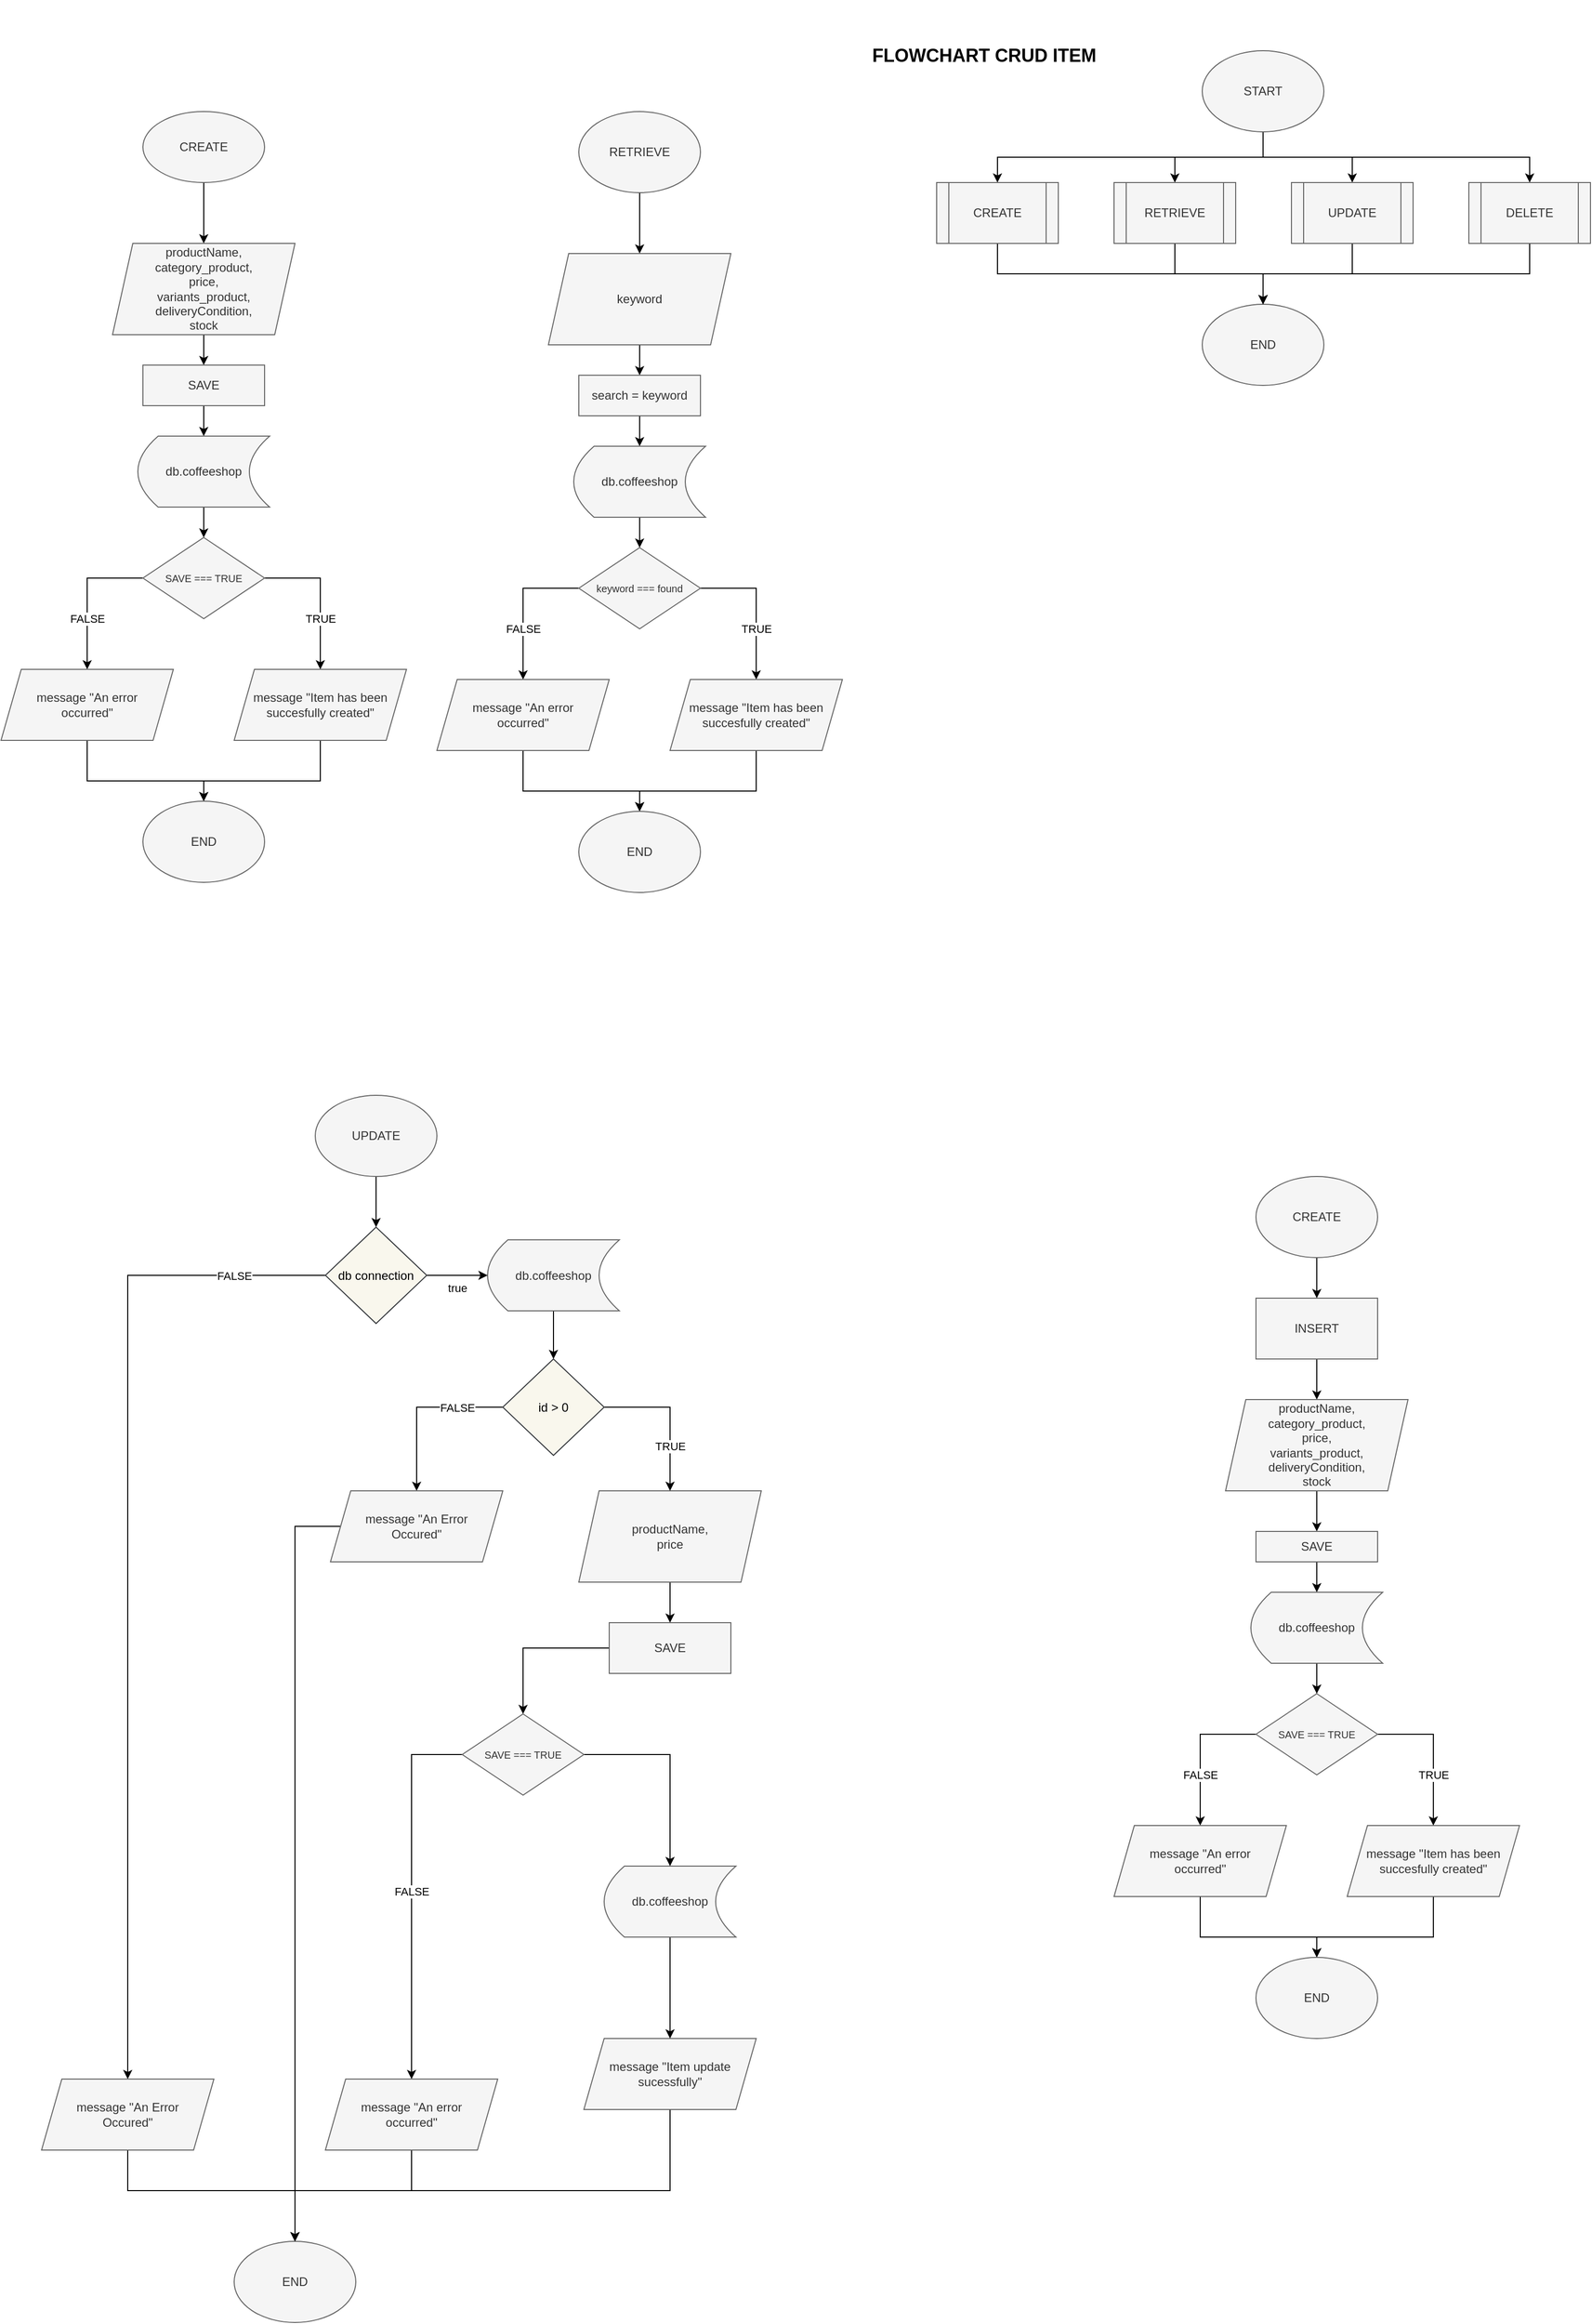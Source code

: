 <mxfile>
    <diagram id="DQStbxsAOq7NAe4iCkHE" name="CRUD ITEM">
        <mxGraphModel dx="1680" dy="622" grid="1" gridSize="10" guides="1" tooltips="1" connect="1" arrows="1" fold="1" page="1" pageScale="1" pageWidth="850" pageHeight="1100" math="0" shadow="0">
            <root>
                <mxCell id="0"/>
                <mxCell id="1" parent="0"/>
                <mxCell id="38" value="" style="edgeStyle=orthogonalEdgeStyle;rounded=0;orthogonalLoop=1;jettySize=auto;html=1;" edge="1" parent="1" source="3" target="35">
                    <mxGeometry relative="1" as="geometry"/>
                </mxCell>
                <mxCell id="3" value="UPDATE" style="ellipse;whiteSpace=wrap;html=1;fillColor=#f5f5f5;strokeColor=#666666;fontColor=#333333;" vertex="1" parent="1">
                    <mxGeometry x="-510" y="1080" width="120" height="80" as="geometry"/>
                </mxCell>
                <mxCell id="28" value="" style="edgeStyle=orthogonalEdgeStyle;rounded=0;orthogonalLoop=1;jettySize=auto;html=1;" edge="1" parent="1" source="4" target="5">
                    <mxGeometry relative="1" as="geometry"/>
                </mxCell>
                <mxCell id="4" value="productName,&lt;br&gt;price" style="shape=parallelogram;perimeter=parallelogramPerimeter;whiteSpace=wrap;html=1;fixedSize=1;fillColor=#f5f5f5;strokeColor=#666666;fontColor=#333333;" vertex="1" parent="1">
                    <mxGeometry x="-250" y="1470" width="180" height="90" as="geometry"/>
                </mxCell>
                <mxCell id="62" style="edgeStyle=orthogonalEdgeStyle;rounded=0;orthogonalLoop=1;jettySize=auto;html=1;exitX=0;exitY=0.5;exitDx=0;exitDy=0;entryX=0.5;entryY=0;entryDx=0;entryDy=0;" edge="1" parent="1" source="5" target="49">
                    <mxGeometry relative="1" as="geometry"/>
                </mxCell>
                <mxCell id="5" value="SAVE" style="rounded=0;whiteSpace=wrap;html=1;fillColor=#f5f5f5;strokeColor=#666666;fontColor=#333333;" vertex="1" parent="1">
                    <mxGeometry x="-220" y="1600" width="120" height="50" as="geometry"/>
                </mxCell>
                <mxCell id="31" style="edgeStyle=orthogonalEdgeStyle;rounded=0;orthogonalLoop=1;jettySize=auto;html=1;exitX=0.5;exitY=1;exitDx=0;exitDy=0;" edge="1" parent="1" source="8">
                    <mxGeometry relative="1" as="geometry">
                        <Array as="points">
                            <mxPoint x="-160" y="2160"/>
                            <mxPoint x="-530" y="2160"/>
                        </Array>
                        <mxPoint x="-530" y="2210" as="targetPoint"/>
                    </mxGeometry>
                </mxCell>
                <mxCell id="8" value="message &quot;Item update sucessfully&quot;" style="shape=parallelogram;perimeter=parallelogramPerimeter;whiteSpace=wrap;html=1;fixedSize=1;fillColor=#f5f5f5;strokeColor=#666666;fontColor=#333333;spacingLeft=0;spacingRight=0;spacing=2;spacingTop=0;" vertex="1" parent="1">
                    <mxGeometry x="-245" y="2010" width="170" height="70" as="geometry"/>
                </mxCell>
                <mxCell id="12" value="END" style="ellipse;whiteSpace=wrap;html=1;fillColor=#f5f5f5;strokeColor=#666666;fontColor=#333333;" vertex="1" parent="1">
                    <mxGeometry x="-590" y="2210" width="120" height="80" as="geometry"/>
                </mxCell>
                <mxCell id="RliZh8HhmJAwi-Iu12gq-20" value="&lt;font style=&quot;font-size: 18px&quot;&gt;&lt;b&gt;FLOWCHART CRUD ITEM&lt;/b&gt;&lt;/font&gt;" style="text;html=1;strokeColor=none;fillColor=none;align=center;verticalAlign=middle;whiteSpace=wrap;rounded=0;" parent="1" vertex="1">
                    <mxGeometry x="20" width="260" height="110" as="geometry"/>
                </mxCell>
                <mxCell id="61" value="" style="edgeStyle=orthogonalEdgeStyle;rounded=0;orthogonalLoop=1;jettySize=auto;html=1;" edge="1" parent="1" source="RliZh8HhmJAwi-Iu12gq-21" target="8">
                    <mxGeometry relative="1" as="geometry"/>
                </mxCell>
                <mxCell id="RliZh8HhmJAwi-Iu12gq-21" value="db.coffeeshop" style="shape=dataStorage;whiteSpace=wrap;html=1;fixedSize=1;fillColor=#f5f5f5;strokeColor=#666666;fontColor=#333333;" vertex="1" parent="1">
                    <mxGeometry x="-225" y="1840" width="130" height="70" as="geometry"/>
                </mxCell>
                <mxCell id="RliZh8HhmJAwi-Iu12gq-30" style="edgeStyle=orthogonalEdgeStyle;rounded=0;orthogonalLoop=1;jettySize=auto;html=1;exitX=0.5;exitY=1;exitDx=0;exitDy=0;" parent="1" source="RliZh8HhmJAwi-Iu12gq-24" target="RliZh8HhmJAwi-Iu12gq-26" edge="1">
                    <mxGeometry relative="1" as="geometry"/>
                </mxCell>
                <mxCell id="RliZh8HhmJAwi-Iu12gq-31" style="edgeStyle=orthogonalEdgeStyle;rounded=0;orthogonalLoop=1;jettySize=auto;html=1;exitX=0.5;exitY=1;exitDx=0;exitDy=0;" parent="1" source="RliZh8HhmJAwi-Iu12gq-24" target="RliZh8HhmJAwi-Iu12gq-27" edge="1">
                    <mxGeometry relative="1" as="geometry"/>
                </mxCell>
                <mxCell id="RliZh8HhmJAwi-Iu12gq-32" style="edgeStyle=orthogonalEdgeStyle;rounded=0;orthogonalLoop=1;jettySize=auto;html=1;exitX=0.5;exitY=1;exitDx=0;exitDy=0;entryX=0.5;entryY=0;entryDx=0;entryDy=0;" parent="1" source="RliZh8HhmJAwi-Iu12gq-24" target="RliZh8HhmJAwi-Iu12gq-28" edge="1">
                    <mxGeometry relative="1" as="geometry"/>
                </mxCell>
                <mxCell id="RliZh8HhmJAwi-Iu12gq-33" style="edgeStyle=orthogonalEdgeStyle;rounded=0;orthogonalLoop=1;jettySize=auto;html=1;exitX=0.5;exitY=1;exitDx=0;exitDy=0;entryX=0.5;entryY=0;entryDx=0;entryDy=0;" parent="1" source="RliZh8HhmJAwi-Iu12gq-24" target="RliZh8HhmJAwi-Iu12gq-29" edge="1">
                    <mxGeometry relative="1" as="geometry"/>
                </mxCell>
                <mxCell id="RliZh8HhmJAwi-Iu12gq-24" value="START" style="ellipse;whiteSpace=wrap;html=1;fillColor=#f5f5f5;strokeColor=#666666;fontColor=#333333;" parent="1" vertex="1">
                    <mxGeometry x="365" y="50" width="120" height="80" as="geometry"/>
                </mxCell>
                <mxCell id="RliZh8HhmJAwi-Iu12gq-25" value="END" style="ellipse;whiteSpace=wrap;html=1;fillColor=#f5f5f5;strokeColor=#666666;fontColor=#333333;" parent="1" vertex="1">
                    <mxGeometry x="365" y="300" width="120" height="80" as="geometry"/>
                </mxCell>
                <mxCell id="RliZh8HhmJAwi-Iu12gq-34" style="edgeStyle=orthogonalEdgeStyle;rounded=0;orthogonalLoop=1;jettySize=auto;html=1;exitX=0.5;exitY=1;exitDx=0;exitDy=0;" parent="1" source="RliZh8HhmJAwi-Iu12gq-26" target="RliZh8HhmJAwi-Iu12gq-25" edge="1">
                    <mxGeometry relative="1" as="geometry"/>
                </mxCell>
                <mxCell id="RliZh8HhmJAwi-Iu12gq-26" value="CREATE" style="shape=process;whiteSpace=wrap;html=1;backgroundOutline=1;fillColor=#f5f5f5;strokeColor=#666666;fontColor=#333333;" parent="1" vertex="1">
                    <mxGeometry x="103" y="180" width="120" height="60" as="geometry"/>
                </mxCell>
                <mxCell id="RliZh8HhmJAwi-Iu12gq-36" style="edgeStyle=orthogonalEdgeStyle;rounded=0;orthogonalLoop=1;jettySize=auto;html=1;exitX=0.5;exitY=1;exitDx=0;exitDy=0;entryX=0.5;entryY=0;entryDx=0;entryDy=0;" parent="1" source="RliZh8HhmJAwi-Iu12gq-27" target="RliZh8HhmJAwi-Iu12gq-25" edge="1">
                    <mxGeometry relative="1" as="geometry"/>
                </mxCell>
                <mxCell id="RliZh8HhmJAwi-Iu12gq-27" value="RETRIEVE" style="shape=process;whiteSpace=wrap;html=1;backgroundOutline=1;fillColor=#f5f5f5;strokeColor=#666666;fontColor=#333333;" parent="1" vertex="1">
                    <mxGeometry x="278" y="180" width="120" height="60" as="geometry"/>
                </mxCell>
                <mxCell id="RliZh8HhmJAwi-Iu12gq-37" style="edgeStyle=orthogonalEdgeStyle;rounded=0;orthogonalLoop=1;jettySize=auto;html=1;entryX=0.5;entryY=0;entryDx=0;entryDy=0;" parent="1" source="RliZh8HhmJAwi-Iu12gq-28" target="RliZh8HhmJAwi-Iu12gq-25" edge="1">
                    <mxGeometry relative="1" as="geometry"/>
                </mxCell>
                <mxCell id="RliZh8HhmJAwi-Iu12gq-28" value="UPDATE" style="shape=process;whiteSpace=wrap;html=1;backgroundOutline=1;fillColor=#f5f5f5;strokeColor=#666666;fontColor=#333333;" parent="1" vertex="1">
                    <mxGeometry x="453" y="180" width="120" height="60" as="geometry"/>
                </mxCell>
                <mxCell id="RliZh8HhmJAwi-Iu12gq-39" style="edgeStyle=orthogonalEdgeStyle;rounded=0;orthogonalLoop=1;jettySize=auto;html=1;exitX=0.5;exitY=1;exitDx=0;exitDy=0;entryX=0.5;entryY=0;entryDx=0;entryDy=0;" parent="1" source="RliZh8HhmJAwi-Iu12gq-29" target="RliZh8HhmJAwi-Iu12gq-25" edge="1">
                    <mxGeometry relative="1" as="geometry"/>
                </mxCell>
                <mxCell id="RliZh8HhmJAwi-Iu12gq-29" value="DELETE" style="shape=process;whiteSpace=wrap;html=1;backgroundOutline=1;fillColor=#f5f5f5;strokeColor=#666666;fontColor=#333333;" parent="1" vertex="1">
                    <mxGeometry x="628" y="180" width="120" height="60" as="geometry"/>
                </mxCell>
                <mxCell id="21" value="" style="edgeStyle=orthogonalEdgeStyle;rounded=0;orthogonalLoop=1;jettySize=auto;html=1;" edge="1" parent="1" source="6QCV8uyCTmlak0vYvRfF-23" target="6QCV8uyCTmlak0vYvRfF-25">
                    <mxGeometry relative="1" as="geometry"/>
                </mxCell>
                <mxCell id="6QCV8uyCTmlak0vYvRfF-23" value="CREATE" style="ellipse;whiteSpace=wrap;html=1;fillColor=#f5f5f5;strokeColor=#666666;fontColor=#333333;" parent="1" vertex="1">
                    <mxGeometry x="-680" y="110" width="120" height="70" as="geometry"/>
                </mxCell>
                <mxCell id="6QCV8uyCTmlak0vYvRfF-24" style="edgeStyle=orthogonalEdgeStyle;rounded=0;orthogonalLoop=1;jettySize=auto;html=1;exitX=0.5;exitY=1;exitDx=0;exitDy=0;" parent="1" source="6QCV8uyCTmlak0vYvRfF-25" target="6QCV8uyCTmlak0vYvRfF-27" edge="1">
                    <mxGeometry relative="1" as="geometry"/>
                </mxCell>
                <mxCell id="6QCV8uyCTmlak0vYvRfF-25" value="productName,&lt;br&gt;category_product,&lt;br&gt;price,&lt;br&gt;variants_product,&lt;br&gt;deliveryCondition,&lt;br&gt;stock" style="shape=parallelogram;perimeter=parallelogramPerimeter;whiteSpace=wrap;html=1;fixedSize=1;fillColor=#f5f5f5;strokeColor=#666666;fontColor=#333333;" parent="1" vertex="1">
                    <mxGeometry x="-710" y="240" width="180" height="90" as="geometry"/>
                </mxCell>
                <mxCell id="6QCV8uyCTmlak0vYvRfF-26" style="edgeStyle=orthogonalEdgeStyle;rounded=0;orthogonalLoop=1;jettySize=auto;html=1;exitX=0.5;exitY=1;exitDx=0;exitDy=0;" parent="1" source="6QCV8uyCTmlak0vYvRfF-27" edge="1">
                    <mxGeometry relative="1" as="geometry">
                        <mxPoint x="-620" y="430" as="targetPoint"/>
                    </mxGeometry>
                </mxCell>
                <mxCell id="6QCV8uyCTmlak0vYvRfF-27" value="SAVE" style="rounded=0;whiteSpace=wrap;html=1;fillColor=#f5f5f5;strokeColor=#666666;fontColor=#333333;" parent="1" vertex="1">
                    <mxGeometry x="-680" y="360" width="120" height="40" as="geometry"/>
                </mxCell>
                <mxCell id="6QCV8uyCTmlak0vYvRfF-28" value="FALSE" style="edgeStyle=orthogonalEdgeStyle;rounded=0;orthogonalLoop=1;jettySize=auto;html=1;exitX=0;exitY=0.5;exitDx=0;exitDy=0;" parent="1" source="6QCV8uyCTmlak0vYvRfF-30" target="6QCV8uyCTmlak0vYvRfF-34" edge="1">
                    <mxGeometry x="0.31" relative="1" as="geometry">
                        <mxPoint as="offset"/>
                    </mxGeometry>
                </mxCell>
                <mxCell id="6QCV8uyCTmlak0vYvRfF-29" value="TRUE" style="edgeStyle=orthogonalEdgeStyle;rounded=0;orthogonalLoop=1;jettySize=auto;html=1;exitX=1;exitY=0.5;exitDx=0;exitDy=0;" parent="1" source="6QCV8uyCTmlak0vYvRfF-30" target="6QCV8uyCTmlak0vYvRfF-32" edge="1">
                    <mxGeometry x="0.31" relative="1" as="geometry">
                        <mxPoint as="offset"/>
                    </mxGeometry>
                </mxCell>
                <mxCell id="6QCV8uyCTmlak0vYvRfF-30" value="&lt;font style=&quot;font-size: 10px&quot;&gt;SAVE === TRUE&lt;/font&gt;" style="rhombus;whiteSpace=wrap;html=1;fillColor=#f5f5f5;strokeColor=#666666;fontColor=#333333;" parent="1" vertex="1">
                    <mxGeometry x="-680" y="530" width="120" height="80" as="geometry"/>
                </mxCell>
                <mxCell id="6QCV8uyCTmlak0vYvRfF-31" style="edgeStyle=orthogonalEdgeStyle;rounded=0;orthogonalLoop=1;jettySize=auto;html=1;" parent="1" source="6QCV8uyCTmlak0vYvRfF-32" target="6QCV8uyCTmlak0vYvRfF-35" edge="1">
                    <mxGeometry relative="1" as="geometry">
                        <Array as="points">
                            <mxPoint x="-505" y="770"/>
                            <mxPoint x="-620" y="770"/>
                        </Array>
                    </mxGeometry>
                </mxCell>
                <mxCell id="6QCV8uyCTmlak0vYvRfF-32" value="message &quot;Item has been succesfully created&quot;" style="shape=parallelogram;perimeter=parallelogramPerimeter;whiteSpace=wrap;html=1;fixedSize=1;fillColor=#f5f5f5;strokeColor=#666666;fontColor=#333333;spacingLeft=0;spacingRight=0;spacing=2;spacingTop=0;" parent="1" vertex="1">
                    <mxGeometry x="-590" y="660" width="170" height="70" as="geometry"/>
                </mxCell>
                <mxCell id="6QCV8uyCTmlak0vYvRfF-33" style="edgeStyle=orthogonalEdgeStyle;rounded=0;orthogonalLoop=1;jettySize=auto;html=1;" parent="1" source="6QCV8uyCTmlak0vYvRfF-34" target="6QCV8uyCTmlak0vYvRfF-35" edge="1">
                    <mxGeometry relative="1" as="geometry">
                        <Array as="points">
                            <mxPoint x="-735" y="770"/>
                            <mxPoint x="-620" y="770"/>
                        </Array>
                    </mxGeometry>
                </mxCell>
                <mxCell id="6QCV8uyCTmlak0vYvRfF-34" value="message &quot;An error &lt;br&gt;occurred&quot;" style="shape=parallelogram;perimeter=parallelogramPerimeter;whiteSpace=wrap;html=1;fixedSize=1;fillColor=#f5f5f5;strokeColor=#666666;fontColor=#333333;spacingLeft=0;spacingRight=0;spacing=2;spacingTop=0;" parent="1" vertex="1">
                    <mxGeometry x="-820" y="660" width="170" height="70" as="geometry"/>
                </mxCell>
                <mxCell id="6QCV8uyCTmlak0vYvRfF-35" value="END" style="ellipse;whiteSpace=wrap;html=1;fillColor=#f5f5f5;strokeColor=#666666;fontColor=#333333;" parent="1" vertex="1">
                    <mxGeometry x="-680" y="790" width="120" height="80" as="geometry"/>
                </mxCell>
                <mxCell id="6QCV8uyCTmlak0vYvRfF-36" value="" style="edgeStyle=orthogonalEdgeStyle;rounded=0;orthogonalLoop=1;jettySize=auto;html=1;" parent="1" source="6QCV8uyCTmlak0vYvRfF-37" target="6QCV8uyCTmlak0vYvRfF-30" edge="1">
                    <mxGeometry relative="1" as="geometry"/>
                </mxCell>
                <mxCell id="6QCV8uyCTmlak0vYvRfF-37" value="db.coffeeshop" style="shape=dataStorage;whiteSpace=wrap;html=1;fixedSize=1;fillColor=#f5f5f5;strokeColor=#666666;fontColor=#333333;" parent="1" vertex="1">
                    <mxGeometry x="-685" y="430" width="130" height="70" as="geometry"/>
                </mxCell>
                <mxCell id="22" value="" style="edgeStyle=orthogonalEdgeStyle;rounded=0;orthogonalLoop=1;jettySize=auto;html=1;" edge="1" parent="1" source="6QCV8uyCTmlak0vYvRfF-41" target="6QCV8uyCTmlak0vYvRfF-43">
                    <mxGeometry relative="1" as="geometry"/>
                </mxCell>
                <mxCell id="6QCV8uyCTmlak0vYvRfF-41" value="RETRIEVE" style="ellipse;whiteSpace=wrap;html=1;fillColor=#f5f5f5;strokeColor=#666666;fontColor=#333333;" parent="1" vertex="1">
                    <mxGeometry x="-250" y="110" width="120" height="80" as="geometry"/>
                </mxCell>
                <mxCell id="6QCV8uyCTmlak0vYvRfF-42" style="edgeStyle=orthogonalEdgeStyle;rounded=0;orthogonalLoop=1;jettySize=auto;html=1;exitX=0.5;exitY=1;exitDx=0;exitDy=0;" parent="1" source="6QCV8uyCTmlak0vYvRfF-43" target="6QCV8uyCTmlak0vYvRfF-45" edge="1">
                    <mxGeometry relative="1" as="geometry"/>
                </mxCell>
                <mxCell id="6QCV8uyCTmlak0vYvRfF-43" value="keyword" style="shape=parallelogram;perimeter=parallelogramPerimeter;whiteSpace=wrap;html=1;fixedSize=1;fillColor=#f5f5f5;strokeColor=#666666;fontColor=#333333;" parent="1" vertex="1">
                    <mxGeometry x="-280" y="250" width="180" height="90" as="geometry"/>
                </mxCell>
                <mxCell id="6QCV8uyCTmlak0vYvRfF-44" style="edgeStyle=orthogonalEdgeStyle;rounded=0;orthogonalLoop=1;jettySize=auto;html=1;exitX=0.5;exitY=1;exitDx=0;exitDy=0;" parent="1" source="6QCV8uyCTmlak0vYvRfF-45" edge="1">
                    <mxGeometry relative="1" as="geometry">
                        <mxPoint x="-190" y="440" as="targetPoint"/>
                    </mxGeometry>
                </mxCell>
                <mxCell id="6QCV8uyCTmlak0vYvRfF-45" value="search = keyword" style="rounded=0;whiteSpace=wrap;html=1;fillColor=#f5f5f5;strokeColor=#666666;fontColor=#333333;" parent="1" vertex="1">
                    <mxGeometry x="-250" y="370" width="120" height="40" as="geometry"/>
                </mxCell>
                <mxCell id="6QCV8uyCTmlak0vYvRfF-46" value="FALSE" style="edgeStyle=orthogonalEdgeStyle;rounded=0;orthogonalLoop=1;jettySize=auto;html=1;exitX=0;exitY=0.5;exitDx=0;exitDy=0;" parent="1" source="6QCV8uyCTmlak0vYvRfF-48" target="6QCV8uyCTmlak0vYvRfF-52" edge="1">
                    <mxGeometry x="0.31" relative="1" as="geometry">
                        <mxPoint as="offset"/>
                    </mxGeometry>
                </mxCell>
                <mxCell id="6QCV8uyCTmlak0vYvRfF-47" value="TRUE" style="edgeStyle=orthogonalEdgeStyle;rounded=0;orthogonalLoop=1;jettySize=auto;html=1;exitX=1;exitY=0.5;exitDx=0;exitDy=0;" parent="1" source="6QCV8uyCTmlak0vYvRfF-48" target="6QCV8uyCTmlak0vYvRfF-50" edge="1">
                    <mxGeometry x="0.31" relative="1" as="geometry">
                        <mxPoint as="offset"/>
                    </mxGeometry>
                </mxCell>
                <mxCell id="6QCV8uyCTmlak0vYvRfF-48" value="&lt;font style=&quot;font-size: 10px&quot;&gt;keyword === found&lt;/font&gt;" style="rhombus;whiteSpace=wrap;html=1;fillColor=#f5f5f5;strokeColor=#666666;fontColor=#333333;" parent="1" vertex="1">
                    <mxGeometry x="-250" y="540" width="120" height="80" as="geometry"/>
                </mxCell>
                <mxCell id="6QCV8uyCTmlak0vYvRfF-49" style="edgeStyle=orthogonalEdgeStyle;rounded=0;orthogonalLoop=1;jettySize=auto;html=1;" parent="1" source="6QCV8uyCTmlak0vYvRfF-50" target="6QCV8uyCTmlak0vYvRfF-53" edge="1">
                    <mxGeometry relative="1" as="geometry">
                        <Array as="points">
                            <mxPoint x="-75" y="780"/>
                            <mxPoint x="-190" y="780"/>
                        </Array>
                    </mxGeometry>
                </mxCell>
                <mxCell id="6QCV8uyCTmlak0vYvRfF-50" value="message &quot;Item has been succesfully created&quot;" style="shape=parallelogram;perimeter=parallelogramPerimeter;whiteSpace=wrap;html=1;fixedSize=1;fillColor=#f5f5f5;strokeColor=#666666;fontColor=#333333;spacingLeft=0;spacingRight=0;spacing=2;spacingTop=0;" parent="1" vertex="1">
                    <mxGeometry x="-160" y="670" width="170" height="70" as="geometry"/>
                </mxCell>
                <mxCell id="6QCV8uyCTmlak0vYvRfF-51" style="edgeStyle=orthogonalEdgeStyle;rounded=0;orthogonalLoop=1;jettySize=auto;html=1;" parent="1" source="6QCV8uyCTmlak0vYvRfF-52" target="6QCV8uyCTmlak0vYvRfF-53" edge="1">
                    <mxGeometry relative="1" as="geometry">
                        <Array as="points">
                            <mxPoint x="-305" y="780"/>
                            <mxPoint x="-190" y="780"/>
                        </Array>
                    </mxGeometry>
                </mxCell>
                <mxCell id="6QCV8uyCTmlak0vYvRfF-52" value="message &quot;An error &lt;br&gt;occurred&quot;" style="shape=parallelogram;perimeter=parallelogramPerimeter;whiteSpace=wrap;html=1;fixedSize=1;fillColor=#f5f5f5;strokeColor=#666666;fontColor=#333333;spacingLeft=0;spacingRight=0;spacing=2;spacingTop=0;" parent="1" vertex="1">
                    <mxGeometry x="-390" y="670" width="170" height="70" as="geometry"/>
                </mxCell>
                <mxCell id="6QCV8uyCTmlak0vYvRfF-53" value="END" style="ellipse;whiteSpace=wrap;html=1;fillColor=#f5f5f5;strokeColor=#666666;fontColor=#333333;" parent="1" vertex="1">
                    <mxGeometry x="-250" y="800" width="120" height="80" as="geometry"/>
                </mxCell>
                <mxCell id="6QCV8uyCTmlak0vYvRfF-54" value="" style="edgeStyle=orthogonalEdgeStyle;rounded=0;orthogonalLoop=1;jettySize=auto;html=1;" parent="1" source="6QCV8uyCTmlak0vYvRfF-55" target="6QCV8uyCTmlak0vYvRfF-48" edge="1">
                    <mxGeometry relative="1" as="geometry"/>
                </mxCell>
                <mxCell id="6QCV8uyCTmlak0vYvRfF-55" value="db.coffeeshop" style="shape=dataStorage;whiteSpace=wrap;html=1;fixedSize=1;fillColor=#f5f5f5;strokeColor=#666666;fontColor=#333333;" parent="1" vertex="1">
                    <mxGeometry x="-255" y="440" width="130" height="70" as="geometry"/>
                </mxCell>
                <mxCell id="6QCV8uyCTmlak0vYvRfF-56" value="" style="edgeStyle=orthogonalEdgeStyle;rounded=0;orthogonalLoop=1;jettySize=auto;html=1;" parent="1" source="6QCV8uyCTmlak0vYvRfF-57" target="6QCV8uyCTmlak0vYvRfF-61" edge="1">
                    <mxGeometry relative="1" as="geometry"/>
                </mxCell>
                <mxCell id="6QCV8uyCTmlak0vYvRfF-57" value="INSERT" style="rounded=0;whiteSpace=wrap;html=1;fillColor=#f5f5f5;strokeColor=#666666;fontColor=#333333;" parent="1" vertex="1">
                    <mxGeometry x="418" y="1280" width="120" height="60" as="geometry"/>
                </mxCell>
                <mxCell id="6QCV8uyCTmlak0vYvRfF-58" value="" style="edgeStyle=orthogonalEdgeStyle;rounded=0;orthogonalLoop=1;jettySize=auto;html=1;" parent="1" source="6QCV8uyCTmlak0vYvRfF-59" target="6QCV8uyCTmlak0vYvRfF-57" edge="1">
                    <mxGeometry relative="1" as="geometry"/>
                </mxCell>
                <mxCell id="6QCV8uyCTmlak0vYvRfF-59" value="CREATE" style="ellipse;whiteSpace=wrap;html=1;fillColor=#f5f5f5;strokeColor=#666666;fontColor=#333333;" parent="1" vertex="1">
                    <mxGeometry x="418" y="1160" width="120" height="80" as="geometry"/>
                </mxCell>
                <mxCell id="6QCV8uyCTmlak0vYvRfF-60" style="edgeStyle=orthogonalEdgeStyle;rounded=0;orthogonalLoop=1;jettySize=auto;html=1;exitX=0.5;exitY=1;exitDx=0;exitDy=0;" parent="1" source="6QCV8uyCTmlak0vYvRfF-61" target="6QCV8uyCTmlak0vYvRfF-63" edge="1">
                    <mxGeometry relative="1" as="geometry"/>
                </mxCell>
                <mxCell id="6QCV8uyCTmlak0vYvRfF-61" value="productName,&lt;br&gt;category_product,&lt;br&gt;price,&lt;br&gt;variants_product,&lt;br&gt;deliveryCondition,&lt;br&gt;stock" style="shape=parallelogram;perimeter=parallelogramPerimeter;whiteSpace=wrap;html=1;fixedSize=1;fillColor=#f5f5f5;strokeColor=#666666;fontColor=#333333;" parent="1" vertex="1">
                    <mxGeometry x="388" y="1380" width="180" height="90" as="geometry"/>
                </mxCell>
                <mxCell id="6QCV8uyCTmlak0vYvRfF-62" style="edgeStyle=orthogonalEdgeStyle;rounded=0;orthogonalLoop=1;jettySize=auto;html=1;exitX=0.5;exitY=1;exitDx=0;exitDy=0;" parent="1" source="6QCV8uyCTmlak0vYvRfF-63" edge="1">
                    <mxGeometry relative="1" as="geometry">
                        <mxPoint x="478" y="1570" as="targetPoint"/>
                    </mxGeometry>
                </mxCell>
                <mxCell id="6QCV8uyCTmlak0vYvRfF-63" value="SAVE" style="rounded=0;whiteSpace=wrap;html=1;fillColor=#f5f5f5;strokeColor=#666666;fontColor=#333333;" parent="1" vertex="1">
                    <mxGeometry x="418" y="1510" width="120" height="30" as="geometry"/>
                </mxCell>
                <mxCell id="6QCV8uyCTmlak0vYvRfF-64" value="FALSE" style="edgeStyle=orthogonalEdgeStyle;rounded=0;orthogonalLoop=1;jettySize=auto;html=1;exitX=0;exitY=0.5;exitDx=0;exitDy=0;" parent="1" source="6QCV8uyCTmlak0vYvRfF-66" target="6QCV8uyCTmlak0vYvRfF-70" edge="1">
                    <mxGeometry x="0.31" relative="1" as="geometry">
                        <mxPoint as="offset"/>
                    </mxGeometry>
                </mxCell>
                <mxCell id="6QCV8uyCTmlak0vYvRfF-65" value="TRUE" style="edgeStyle=orthogonalEdgeStyle;rounded=0;orthogonalLoop=1;jettySize=auto;html=1;exitX=1;exitY=0.5;exitDx=0;exitDy=0;" parent="1" source="6QCV8uyCTmlak0vYvRfF-66" target="6QCV8uyCTmlak0vYvRfF-68" edge="1">
                    <mxGeometry x="0.31" relative="1" as="geometry">
                        <mxPoint as="offset"/>
                    </mxGeometry>
                </mxCell>
                <mxCell id="6QCV8uyCTmlak0vYvRfF-66" value="&lt;font style=&quot;font-size: 10px&quot;&gt;SAVE === TRUE&lt;/font&gt;" style="rhombus;whiteSpace=wrap;html=1;fillColor=#f5f5f5;strokeColor=#666666;fontColor=#333333;" parent="1" vertex="1">
                    <mxGeometry x="418" y="1670" width="120" height="80" as="geometry"/>
                </mxCell>
                <mxCell id="6QCV8uyCTmlak0vYvRfF-67" style="edgeStyle=orthogonalEdgeStyle;rounded=0;orthogonalLoop=1;jettySize=auto;html=1;" parent="1" source="6QCV8uyCTmlak0vYvRfF-68" target="6QCV8uyCTmlak0vYvRfF-71" edge="1">
                    <mxGeometry relative="1" as="geometry">
                        <Array as="points">
                            <mxPoint x="593" y="1910"/>
                            <mxPoint x="478" y="1910"/>
                        </Array>
                    </mxGeometry>
                </mxCell>
                <mxCell id="6QCV8uyCTmlak0vYvRfF-68" value="message &quot;Item has been succesfully created&quot;" style="shape=parallelogram;perimeter=parallelogramPerimeter;whiteSpace=wrap;html=1;fixedSize=1;fillColor=#f5f5f5;strokeColor=#666666;fontColor=#333333;spacingLeft=0;spacingRight=0;spacing=2;spacingTop=0;" parent="1" vertex="1">
                    <mxGeometry x="508" y="1800" width="170" height="70" as="geometry"/>
                </mxCell>
                <mxCell id="6QCV8uyCTmlak0vYvRfF-69" style="edgeStyle=orthogonalEdgeStyle;rounded=0;orthogonalLoop=1;jettySize=auto;html=1;" parent="1" source="6QCV8uyCTmlak0vYvRfF-70" target="6QCV8uyCTmlak0vYvRfF-71" edge="1">
                    <mxGeometry relative="1" as="geometry">
                        <Array as="points">
                            <mxPoint x="363" y="1910"/>
                            <mxPoint x="478" y="1910"/>
                        </Array>
                    </mxGeometry>
                </mxCell>
                <mxCell id="6QCV8uyCTmlak0vYvRfF-70" value="message &quot;An error &lt;br&gt;occurred&quot;" style="shape=parallelogram;perimeter=parallelogramPerimeter;whiteSpace=wrap;html=1;fixedSize=1;fillColor=#f5f5f5;strokeColor=#666666;fontColor=#333333;spacingLeft=0;spacingRight=0;spacing=2;spacingTop=0;" parent="1" vertex="1">
                    <mxGeometry x="278" y="1800" width="170" height="70" as="geometry"/>
                </mxCell>
                <mxCell id="6QCV8uyCTmlak0vYvRfF-71" value="END" style="ellipse;whiteSpace=wrap;html=1;fillColor=#f5f5f5;strokeColor=#666666;fontColor=#333333;" parent="1" vertex="1">
                    <mxGeometry x="418" y="1930" width="120" height="80" as="geometry"/>
                </mxCell>
                <mxCell id="6QCV8uyCTmlak0vYvRfF-72" value="" style="edgeStyle=orthogonalEdgeStyle;rounded=0;orthogonalLoop=1;jettySize=auto;html=1;" parent="1" source="6QCV8uyCTmlak0vYvRfF-73" target="6QCV8uyCTmlak0vYvRfF-66" edge="1">
                    <mxGeometry relative="1" as="geometry"/>
                </mxCell>
                <mxCell id="6QCV8uyCTmlak0vYvRfF-73" value="db.coffeeshop" style="shape=dataStorage;whiteSpace=wrap;html=1;fixedSize=1;fillColor=#f5f5f5;strokeColor=#666666;fontColor=#333333;" parent="1" vertex="1">
                    <mxGeometry x="413" y="1570" width="130" height="70" as="geometry"/>
                </mxCell>
                <mxCell id="27" value="TRUE" style="edgeStyle=orthogonalEdgeStyle;rounded=0;orthogonalLoop=1;jettySize=auto;html=1;exitX=1;exitY=0.5;exitDx=0;exitDy=0;entryX=0.5;entryY=0;entryDx=0;entryDy=0;" edge="1" parent="1" source="25" target="4">
                    <mxGeometry x="0.39" relative="1" as="geometry">
                        <mxPoint y="1" as="offset"/>
                        <Array as="points">
                            <mxPoint x="-160" y="1387"/>
                        </Array>
                    </mxGeometry>
                </mxCell>
                <mxCell id="40" value="FALSE" style="edgeStyle=orthogonalEdgeStyle;rounded=0;orthogonalLoop=1;jettySize=auto;html=1;exitX=0;exitY=0.5;exitDx=0;exitDy=0;entryX=0.5;entryY=0;entryDx=0;entryDy=0;" edge="1" parent="1" source="25" target="39">
                    <mxGeometry x="-0.463" relative="1" as="geometry">
                        <mxPoint as="offset"/>
                    </mxGeometry>
                </mxCell>
                <mxCell id="25" value="&lt;font color=&quot;#000000&quot;&gt;id &amp;gt; 0&lt;/font&gt;" style="rhombus;whiteSpace=wrap;html=1;fillColor=#f9f7ed;strokeColor=#36393d;" vertex="1" parent="1">
                    <mxGeometry x="-325" y="1340" width="100" height="95" as="geometry"/>
                </mxCell>
                <mxCell id="37" value="" style="edgeStyle=orthogonalEdgeStyle;rounded=0;orthogonalLoop=1;jettySize=auto;html=1;" edge="1" parent="1" source="32">
                    <mxGeometry relative="1" as="geometry">
                        <mxPoint x="-275" y="1340" as="targetPoint"/>
                    </mxGeometry>
                </mxCell>
                <mxCell id="32" value="db.coffeeshop" style="shape=dataStorage;whiteSpace=wrap;html=1;fixedSize=1;fillColor=#f5f5f5;strokeColor=#666666;fontColor=#333333;" vertex="1" parent="1">
                    <mxGeometry x="-340" y="1222.5" width="130" height="70" as="geometry"/>
                </mxCell>
                <mxCell id="36" value="true" style="edgeStyle=orthogonalEdgeStyle;rounded=0;orthogonalLoop=1;jettySize=auto;html=1;exitX=1;exitY=0.5;exitDx=0;exitDy=0;" edge="1" parent="1" source="35" target="32">
                    <mxGeometry x="0.001" y="-12" relative="1" as="geometry">
                        <mxPoint as="offset"/>
                        <Array as="points">
                            <mxPoint x="-370" y="1258"/>
                            <mxPoint x="-370" y="1258"/>
                        </Array>
                    </mxGeometry>
                </mxCell>
                <mxCell id="47" value="FALSE" style="edgeStyle=orthogonalEdgeStyle;rounded=0;orthogonalLoop=1;jettySize=auto;html=1;exitX=0;exitY=0.5;exitDx=0;exitDy=0;" edge="1" parent="1" source="35" target="42">
                    <mxGeometry x="-0.818" relative="1" as="geometry">
                        <Array as="points">
                            <mxPoint x="-695" y="1258"/>
                        </Array>
                        <mxPoint x="-370" y="1220" as="sourcePoint"/>
                        <mxPoint as="offset"/>
                    </mxGeometry>
                </mxCell>
                <mxCell id="35" value="&lt;font color=&quot;#000000&quot;&gt;db connection&lt;/font&gt;" style="rhombus;whiteSpace=wrap;html=1;fillColor=#f9f7ed;strokeColor=#36393d;" vertex="1" parent="1">
                    <mxGeometry x="-500" y="1210" width="100" height="95" as="geometry"/>
                </mxCell>
                <mxCell id="55" style="edgeStyle=orthogonalEdgeStyle;rounded=0;orthogonalLoop=1;jettySize=auto;html=1;exitX=0;exitY=0.5;exitDx=0;exitDy=0;entryX=0.5;entryY=0;entryDx=0;entryDy=0;" edge="1" parent="1" source="39" target="12">
                    <mxGeometry relative="1" as="geometry">
                        <mxPoint x="-610" y="2230" as="targetPoint"/>
                        <Array as="points">
                            <mxPoint x="-530" y="1505"/>
                        </Array>
                    </mxGeometry>
                </mxCell>
                <mxCell id="39" value="message &quot;An Error &lt;br&gt;Occured&quot;" style="shape=parallelogram;perimeter=parallelogramPerimeter;whiteSpace=wrap;html=1;fixedSize=1;fillColor=#f5f5f5;strokeColor=#666666;fontColor=#333333;spacingLeft=0;spacingRight=0;spacing=2;spacingTop=0;" vertex="1" parent="1">
                    <mxGeometry x="-495" y="1470" width="170" height="70" as="geometry"/>
                </mxCell>
                <mxCell id="56" style="edgeStyle=orthogonalEdgeStyle;rounded=0;orthogonalLoop=1;jettySize=auto;html=1;exitX=0.5;exitY=1;exitDx=0;exitDy=0;" edge="1" parent="1" source="42" target="12">
                    <mxGeometry relative="1" as="geometry">
                        <Array as="points">
                            <mxPoint x="-695" y="2160"/>
                            <mxPoint x="-530" y="2160"/>
                        </Array>
                    </mxGeometry>
                </mxCell>
                <mxCell id="42" value="message &quot;An Error &lt;br&gt;Occured&quot;" style="shape=parallelogram;perimeter=parallelogramPerimeter;whiteSpace=wrap;html=1;fixedSize=1;fillColor=#f5f5f5;strokeColor=#666666;fontColor=#333333;spacingLeft=0;spacingRight=0;spacing=2;spacingTop=0;" vertex="1" parent="1">
                    <mxGeometry x="-780" y="2050" width="170" height="70" as="geometry"/>
                </mxCell>
                <mxCell id="53" value="FALSE" style="edgeStyle=orthogonalEdgeStyle;rounded=0;orthogonalLoop=1;jettySize=auto;html=1;exitX=0;exitY=0.5;exitDx=0;exitDy=0;" edge="1" parent="1" source="49" target="52">
                    <mxGeometry relative="1" as="geometry"/>
                </mxCell>
                <mxCell id="60" style="edgeStyle=orthogonalEdgeStyle;rounded=0;orthogonalLoop=1;jettySize=auto;html=1;exitX=1;exitY=0.5;exitDx=0;exitDy=0;entryX=0.5;entryY=0;entryDx=0;entryDy=0;" edge="1" parent="1" source="49" target="RliZh8HhmJAwi-Iu12gq-21">
                    <mxGeometry relative="1" as="geometry"/>
                </mxCell>
                <mxCell id="49" value="&lt;font style=&quot;font-size: 10px&quot;&gt;SAVE === TRUE&lt;/font&gt;" style="rhombus;whiteSpace=wrap;html=1;fillColor=#f5f5f5;strokeColor=#666666;fontColor=#333333;" vertex="1" parent="1">
                    <mxGeometry x="-365" y="1690" width="120" height="80" as="geometry"/>
                </mxCell>
                <mxCell id="58" style="edgeStyle=orthogonalEdgeStyle;rounded=0;orthogonalLoop=1;jettySize=auto;html=1;exitX=0.5;exitY=1;exitDx=0;exitDy=0;entryX=0.5;entryY=0;entryDx=0;entryDy=0;" edge="1" parent="1" source="52" target="12">
                    <mxGeometry relative="1" as="geometry">
                        <Array as="points">
                            <mxPoint x="-415" y="2160"/>
                            <mxPoint x="-530" y="2160"/>
                        </Array>
                    </mxGeometry>
                </mxCell>
                <mxCell id="52" value="message &quot;An error &lt;br&gt;occurred&quot;" style="shape=parallelogram;perimeter=parallelogramPerimeter;whiteSpace=wrap;html=1;fixedSize=1;fillColor=#f5f5f5;strokeColor=#666666;fontColor=#333333;spacingLeft=0;spacingRight=0;spacing=2;spacingTop=0;" vertex="1" parent="1">
                    <mxGeometry x="-500" y="2050" width="170" height="70" as="geometry"/>
                </mxCell>
            </root>
        </mxGraphModel>
    </diagram>
    <diagram id="4Bp7xtvQxrjr8NO-JlBp" name="Page-2">
        &#xa;
        <mxGraphModel dx="1086" dy="622" grid="1" gridSize="10" guides="1" tooltips="1" connect="1" arrows="1" fold="1" page="1" pageScale="1" pageWidth="850" pageHeight="1100" math="0" shadow="0">
            &#xa;
            <root>
                &#xa;
                <mxCell id="CaPVfq18Ho21oDsXogwJ-0"/>
                &#xa;
                <mxCell id="CaPVfq18Ho21oDsXogwJ-1" parent="CaPVfq18Ho21oDsXogwJ-0"/>
                &#xa;
            </root>
            &#xa;
        </mxGraphModel>
        &#xa;
    </diagram>
</mxfile>